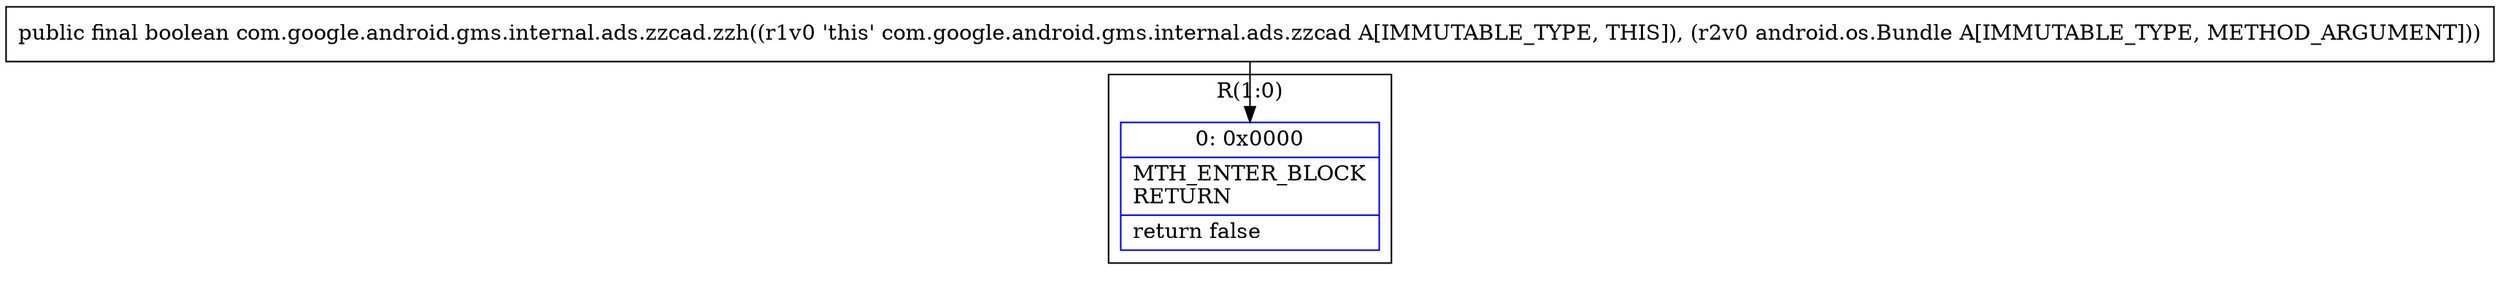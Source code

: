 digraph "CFG forcom.google.android.gms.internal.ads.zzcad.zzh(Landroid\/os\/Bundle;)Z" {
subgraph cluster_Region_302807506 {
label = "R(1:0)";
node [shape=record,color=blue];
Node_0 [shape=record,label="{0\:\ 0x0000|MTH_ENTER_BLOCK\lRETURN\l|return false\l}"];
}
MethodNode[shape=record,label="{public final boolean com.google.android.gms.internal.ads.zzcad.zzh((r1v0 'this' com.google.android.gms.internal.ads.zzcad A[IMMUTABLE_TYPE, THIS]), (r2v0 android.os.Bundle A[IMMUTABLE_TYPE, METHOD_ARGUMENT])) }"];
MethodNode -> Node_0;
}

